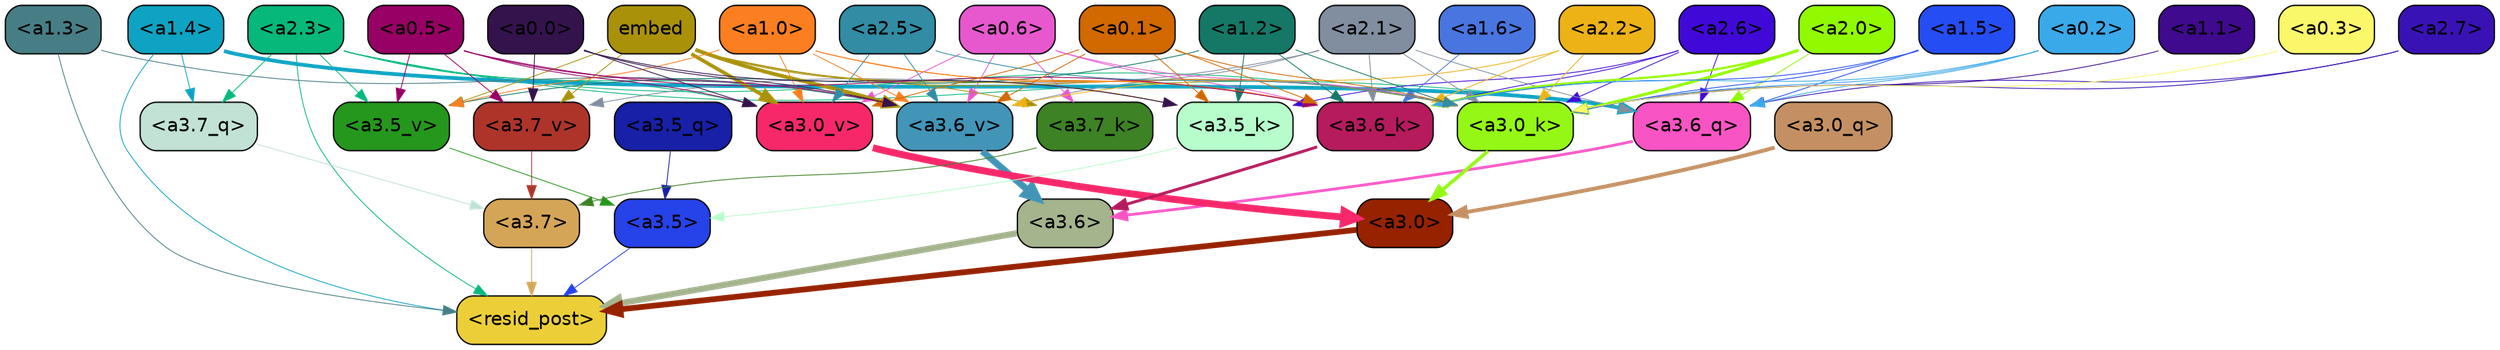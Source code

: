 strict digraph "" {
	graph [bgcolor=transparent,
		layout=dot,
		overlap=false,
		splines=true
	];
	"<a3.7>"	[color=black,
		fillcolor="#d5a557",
		fontname=Helvetica,
		shape=box,
		style="filled, rounded"];
	"<resid_post>"	[color=black,
		fillcolor="#eccf38",
		fontname=Helvetica,
		shape=box,
		style="filled, rounded"];
	"<a3.7>" -> "<resid_post>"	[color="#d5a557",
		penwidth=0.6239100098609924];
	"<a3.6>"	[color=black,
		fillcolor="#a4b48d",
		fontname=Helvetica,
		shape=box,
		style="filled, rounded"];
	"<a3.6>" -> "<resid_post>"	[color="#a4b48d",
		penwidth=4.569062113761902];
	"<a3.5>"	[color=black,
		fillcolor="#2642e9",
		fontname=Helvetica,
		shape=box,
		style="filled, rounded"];
	"<a3.5>" -> "<resid_post>"	[color="#2642e9",
		penwidth=0.6];
	"<a3.0>"	[color=black,
		fillcolor="#962200",
		fontname=Helvetica,
		shape=box,
		style="filled, rounded"];
	"<a3.0>" -> "<resid_post>"	[color="#962200",
		penwidth=4.283544182777405];
	"<a2.3>"	[color=black,
		fillcolor="#07b87b",
		fontname=Helvetica,
		shape=box,
		style="filled, rounded"];
	"<a2.3>" -> "<resid_post>"	[color="#07b87b",
		penwidth=0.6];
	"<a3.7_q>"	[color=black,
		fillcolor="#c1e2d5",
		fontname=Helvetica,
		shape=box,
		style="filled, rounded"];
	"<a2.3>" -> "<a3.7_q>"	[color="#07b87b",
		penwidth=0.6];
	"<a3.6_q>"	[color=black,
		fillcolor="#f954c4",
		fontname=Helvetica,
		shape=box,
		style="filled, rounded"];
	"<a2.3>" -> "<a3.6_q>"	[color="#07b87b",
		penwidth=0.6];
	"<a3.0_k>"	[color=black,
		fillcolor="#94f716",
		fontname=Helvetica,
		shape=box,
		style="filled, rounded"];
	"<a2.3>" -> "<a3.0_k>"	[color="#07b87b",
		penwidth=0.6];
	"<a3.6_v>"	[color=black,
		fillcolor="#4295b7",
		fontname=Helvetica,
		shape=box,
		style="filled, rounded"];
	"<a2.3>" -> "<a3.6_v>"	[color="#07b87b",
		penwidth=0.6];
	"<a3.5_v>"	[color=black,
		fillcolor="#25971d",
		fontname=Helvetica,
		shape=box,
		style="filled, rounded"];
	"<a2.3>" -> "<a3.5_v>"	[color="#07b87b",
		penwidth=0.6];
	"<a3.0_v>"	[color=black,
		fillcolor="#f6286a",
		fontname=Helvetica,
		shape=box,
		style="filled, rounded"];
	"<a2.3>" -> "<a3.0_v>"	[color="#07b87b",
		penwidth=0.6];
	"<a1.4>"	[color=black,
		fillcolor="#0ea3c2",
		fontname=Helvetica,
		shape=box,
		style="filled, rounded"];
	"<a1.4>" -> "<resid_post>"	[color="#0ea3c2",
		penwidth=0.6];
	"<a1.4>" -> "<a3.7_q>"	[color="#0ea3c2",
		penwidth=0.6];
	"<a1.4>" -> "<a3.6_q>"	[color="#0ea3c2",
		penwidth=2.7934007048606873];
	"<a1.3>"	[color=black,
		fillcolor="#477e85",
		fontname=Helvetica,
		shape=box,
		style="filled, rounded"];
	"<a1.3>" -> "<resid_post>"	[color="#477e85",
		penwidth=0.6];
	"<a1.3>" -> "<a3.6_v>"	[color="#477e85",
		penwidth=0.6];
	"<a3.7_q>" -> "<a3.7>"	[color="#c1e2d5",
		penwidth=0.6];
	"<a3.6_q>" -> "<a3.6>"	[color="#f954c4",
		penwidth=2.0347584784030914];
	"<a3.5_q>"	[color=black,
		fillcolor="#1720a6",
		fontname=Helvetica,
		shape=box,
		style="filled, rounded"];
	"<a3.5_q>" -> "<a3.5>"	[color="#1720a6",
		penwidth=0.6];
	"<a3.0_q>"	[color=black,
		fillcolor="#c49063",
		fontname=Helvetica,
		shape=box,
		style="filled, rounded"];
	"<a3.0_q>" -> "<a3.0>"	[color="#c49063",
		penwidth=2.8635367155075073];
	"<a3.7_k>"	[color=black,
		fillcolor="#3d8225",
		fontname=Helvetica,
		shape=box,
		style="filled, rounded"];
	"<a3.7_k>" -> "<a3.7>"	[color="#3d8225",
		penwidth=0.6];
	"<a3.6_k>"	[color=black,
		fillcolor="#b51b5d",
		fontname=Helvetica,
		shape=box,
		style="filled, rounded"];
	"<a3.6_k>" -> "<a3.6>"	[color="#b51b5d",
		penwidth=2.1760786175727844];
	"<a3.5_k>"	[color=black,
		fillcolor="#b6fdcb",
		fontname=Helvetica,
		shape=box,
		style="filled, rounded"];
	"<a3.5_k>" -> "<a3.5>"	[color="#b6fdcb",
		penwidth=0.6];
	"<a3.0_k>" -> "<a3.0>"	[color="#94f716",
		penwidth=2.632905662059784];
	"<a3.7_v>"	[color=black,
		fillcolor="#ae342a",
		fontname=Helvetica,
		shape=box,
		style="filled, rounded"];
	"<a3.7_v>" -> "<a3.7>"	[color="#ae342a",
		penwidth=0.6];
	"<a3.6_v>" -> "<a3.6>"	[color="#4295b7",
		penwidth=4.981305837631226];
	"<a3.5_v>" -> "<a3.5>"	[color="#25971d",
		penwidth=0.6];
	"<a3.0_v>" -> "<a3.0>"	[color="#f6286a",
		penwidth=5.168330669403076];
	"<a2.7>"	[color=black,
		fillcolor="#3912b6",
		fontname=Helvetica,
		shape=box,
		style="filled, rounded"];
	"<a2.7>" -> "<a3.6_q>"	[color="#3912b6",
		penwidth=0.6];
	"<a2.7>" -> "<a3.0_k>"	[color="#3912b6",
		penwidth=0.6];
	"<a2.6>"	[color=black,
		fillcolor="#4009d8",
		fontname=Helvetica,
		shape=box,
		style="filled, rounded"];
	"<a2.6>" -> "<a3.6_q>"	[color="#4009d8",
		penwidth=0.6];
	"<a2.6>" -> "<a3.6_k>"	[color="#4009d8",
		penwidth=0.6];
	"<a2.6>" -> "<a3.5_k>"	[color="#4009d8",
		penwidth=0.6];
	"<a2.6>" -> "<a3.0_k>"	[color="#4009d8",
		penwidth=0.6];
	"<a2.1>"	[color=black,
		fillcolor="#818ea0",
		fontname=Helvetica,
		shape=box,
		style="filled, rounded"];
	"<a2.1>" -> "<a3.6_q>"	[color="#818ea0",
		penwidth=0.6];
	"<a2.1>" -> "<a3.6_k>"	[color="#818ea0",
		penwidth=0.6];
	"<a2.1>" -> "<a3.0_k>"	[color="#818ea0",
		penwidth=0.6];
	"<a2.1>" -> "<a3.7_v>"	[color="#818ea0",
		penwidth=0.6];
	"<a2.1>" -> "<a3.6_v>"	[color="#818ea0",
		penwidth=0.6];
	"<a2.0>"	[color=black,
		fillcolor="#91fa01",
		fontname=Helvetica,
		shape=box,
		style="filled, rounded"];
	"<a2.0>" -> "<a3.6_q>"	[color="#91fa01",
		penwidth=0.6];
	"<a2.0>" -> "<a3.6_k>"	[color="#91fa01",
		penwidth=1.6382827460765839];
	"<a2.0>" -> "<a3.0_k>"	[color="#91fa01",
		penwidth=2.161143198609352];
	"<a1.5>"	[color=black,
		fillcolor="#254df4",
		fontname=Helvetica,
		shape=box,
		style="filled, rounded"];
	"<a1.5>" -> "<a3.6_q>"	[color="#254df4",
		penwidth=0.6];
	"<a1.5>" -> "<a3.6_k>"	[color="#254df4",
		penwidth=0.6];
	"<a1.5>" -> "<a3.0_k>"	[color="#254df4",
		penwidth=0.6];
	"<a0.2>"	[color=black,
		fillcolor="#3aa9e9",
		fontname=Helvetica,
		shape=box,
		style="filled, rounded"];
	"<a0.2>" -> "<a3.6_q>"	[color="#3aa9e9",
		penwidth=0.6];
	"<a0.2>" -> "<a3.6_k>"	[color="#3aa9e9",
		penwidth=0.6];
	"<a0.2>" -> "<a3.0_k>"	[color="#3aa9e9",
		penwidth=0.6];
	"<a0.6>"	[color=black,
		fillcolor="#e758cf",
		fontname=Helvetica,
		shape=box,
		style="filled, rounded"];
	"<a0.6>" -> "<a3.7_k>"	[color="#e758cf",
		penwidth=0.6];
	"<a0.6>" -> "<a3.6_k>"	[color="#e758cf",
		penwidth=0.6];
	"<a0.6>" -> "<a3.0_k>"	[color="#e758cf",
		penwidth=0.6];
	"<a0.6>" -> "<a3.6_v>"	[color="#e758cf",
		penwidth=0.6];
	"<a0.6>" -> "<a3.0_v>"	[color="#e758cf",
		penwidth=0.6];
	embed	[color=black,
		fillcolor="#a9910a",
		fontname=Helvetica,
		shape=box,
		style="filled, rounded"];
	embed -> "<a3.7_k>"	[color="#a9910a",
		penwidth=0.6];
	embed -> "<a3.6_k>"	[color="#a9910a",
		penwidth=0.6];
	embed -> "<a3.5_k>"	[color="#a9910a",
		penwidth=0.6];
	embed -> "<a3.0_k>"	[color="#a9910a",
		penwidth=0.6];
	embed -> "<a3.7_v>"	[color="#a9910a",
		penwidth=0.6];
	embed -> "<a3.6_v>"	[color="#a9910a",
		penwidth=2.7825746536254883];
	embed -> "<a3.5_v>"	[color="#a9910a",
		penwidth=0.6];
	embed -> "<a3.0_v>"	[color="#a9910a",
		penwidth=2.6950180530548096];
	"<a2.2>"	[color=black,
		fillcolor="#edb216",
		fontname=Helvetica,
		shape=box,
		style="filled, rounded"];
	"<a2.2>" -> "<a3.6_k>"	[color="#edb216",
		penwidth=0.6];
	"<a2.2>" -> "<a3.0_k>"	[color="#edb216",
		penwidth=0.6];
	"<a2.2>" -> "<a3.6_v>"	[color="#edb216",
		penwidth=0.6];
	"<a1.6>"	[color=black,
		fillcolor="#4875e0",
		fontname=Helvetica,
		shape=box,
		style="filled, rounded"];
	"<a1.6>" -> "<a3.6_k>"	[color="#4875e0",
		penwidth=0.6];
	"<a1.2>"	[color=black,
		fillcolor="#157867",
		fontname=Helvetica,
		shape=box,
		style="filled, rounded"];
	"<a1.2>" -> "<a3.6_k>"	[color="#157867",
		penwidth=0.6];
	"<a1.2>" -> "<a3.5_k>"	[color="#157867",
		penwidth=0.6];
	"<a1.2>" -> "<a3.0_k>"	[color="#157867",
		penwidth=0.6];
	"<a1.2>" -> "<a3.5_v>"	[color="#157867",
		penwidth=0.6];
	"<a1.0>"	[color=black,
		fillcolor="#fb7f20",
		fontname=Helvetica,
		shape=box,
		style="filled, rounded"];
	"<a1.0>" -> "<a3.6_k>"	[color="#fb7f20",
		penwidth=0.6];
	"<a1.0>" -> "<a3.0_k>"	[color="#fb7f20",
		penwidth=0.6];
	"<a1.0>" -> "<a3.6_v>"	[color="#fb7f20",
		penwidth=0.6];
	"<a1.0>" -> "<a3.5_v>"	[color="#fb7f20",
		penwidth=0.6];
	"<a1.0>" -> "<a3.0_v>"	[color="#fb7f20",
		penwidth=0.6];
	"<a0.5>"	[color=black,
		fillcolor="#970064",
		fontname=Helvetica,
		shape=box,
		style="filled, rounded"];
	"<a0.5>" -> "<a3.6_k>"	[color="#970064",
		penwidth=0.6];
	"<a0.5>" -> "<a3.7_v>"	[color="#970064",
		penwidth=0.6];
	"<a0.5>" -> "<a3.6_v>"	[color="#970064",
		penwidth=0.6];
	"<a0.5>" -> "<a3.5_v>"	[color="#970064",
		penwidth=0.6];
	"<a0.5>" -> "<a3.0_v>"	[color="#970064",
		penwidth=0.6];
	"<a0.1>"	[color=black,
		fillcolor="#d16800",
		fontname=Helvetica,
		shape=box,
		style="filled, rounded"];
	"<a0.1>" -> "<a3.6_k>"	[color="#d16800",
		penwidth=0.6];
	"<a0.1>" -> "<a3.5_k>"	[color="#d16800",
		penwidth=0.6];
	"<a0.1>" -> "<a3.0_k>"	[color="#d16800",
		penwidth=0.6];
	"<a0.1>" -> "<a3.6_v>"	[color="#d16800",
		penwidth=0.6];
	"<a0.1>" -> "<a3.0_v>"	[color="#d16800",
		penwidth=0.6];
	"<a0.0>"	[color=black,
		fillcolor="#34134d",
		fontname=Helvetica,
		shape=box,
		style="filled, rounded"];
	"<a0.0>" -> "<a3.5_k>"	[color="#34134d",
		penwidth=0.6];
	"<a0.0>" -> "<a3.7_v>"	[color="#34134d",
		penwidth=0.6];
	"<a0.0>" -> "<a3.6_v>"	[color="#34134d",
		penwidth=0.6];
	"<a0.0>" -> "<a3.0_v>"	[color="#34134d",
		penwidth=0.6];
	"<a2.5>"	[color=black,
		fillcolor="#318ca4",
		fontname=Helvetica,
		shape=box,
		style="filled, rounded"];
	"<a2.5>" -> "<a3.0_k>"	[color="#318ca4",
		penwidth=0.6];
	"<a2.5>" -> "<a3.6_v>"	[color="#318ca4",
		penwidth=0.6];
	"<a2.5>" -> "<a3.0_v>"	[color="#318ca4",
		penwidth=0.6];
	"<a1.1>"	[color=black,
		fillcolor="#3f0a8d",
		fontname=Helvetica,
		shape=box,
		style="filled, rounded"];
	"<a1.1>" -> "<a3.0_k>"	[color="#3f0a8d",
		penwidth=0.6];
	"<a0.3>"	[color=black,
		fillcolor="#faf86a",
		fontname=Helvetica,
		shape=box,
		style="filled, rounded"];
	"<a0.3>" -> "<a3.0_k>"	[color="#faf86a",
		penwidth=0.6];
}
